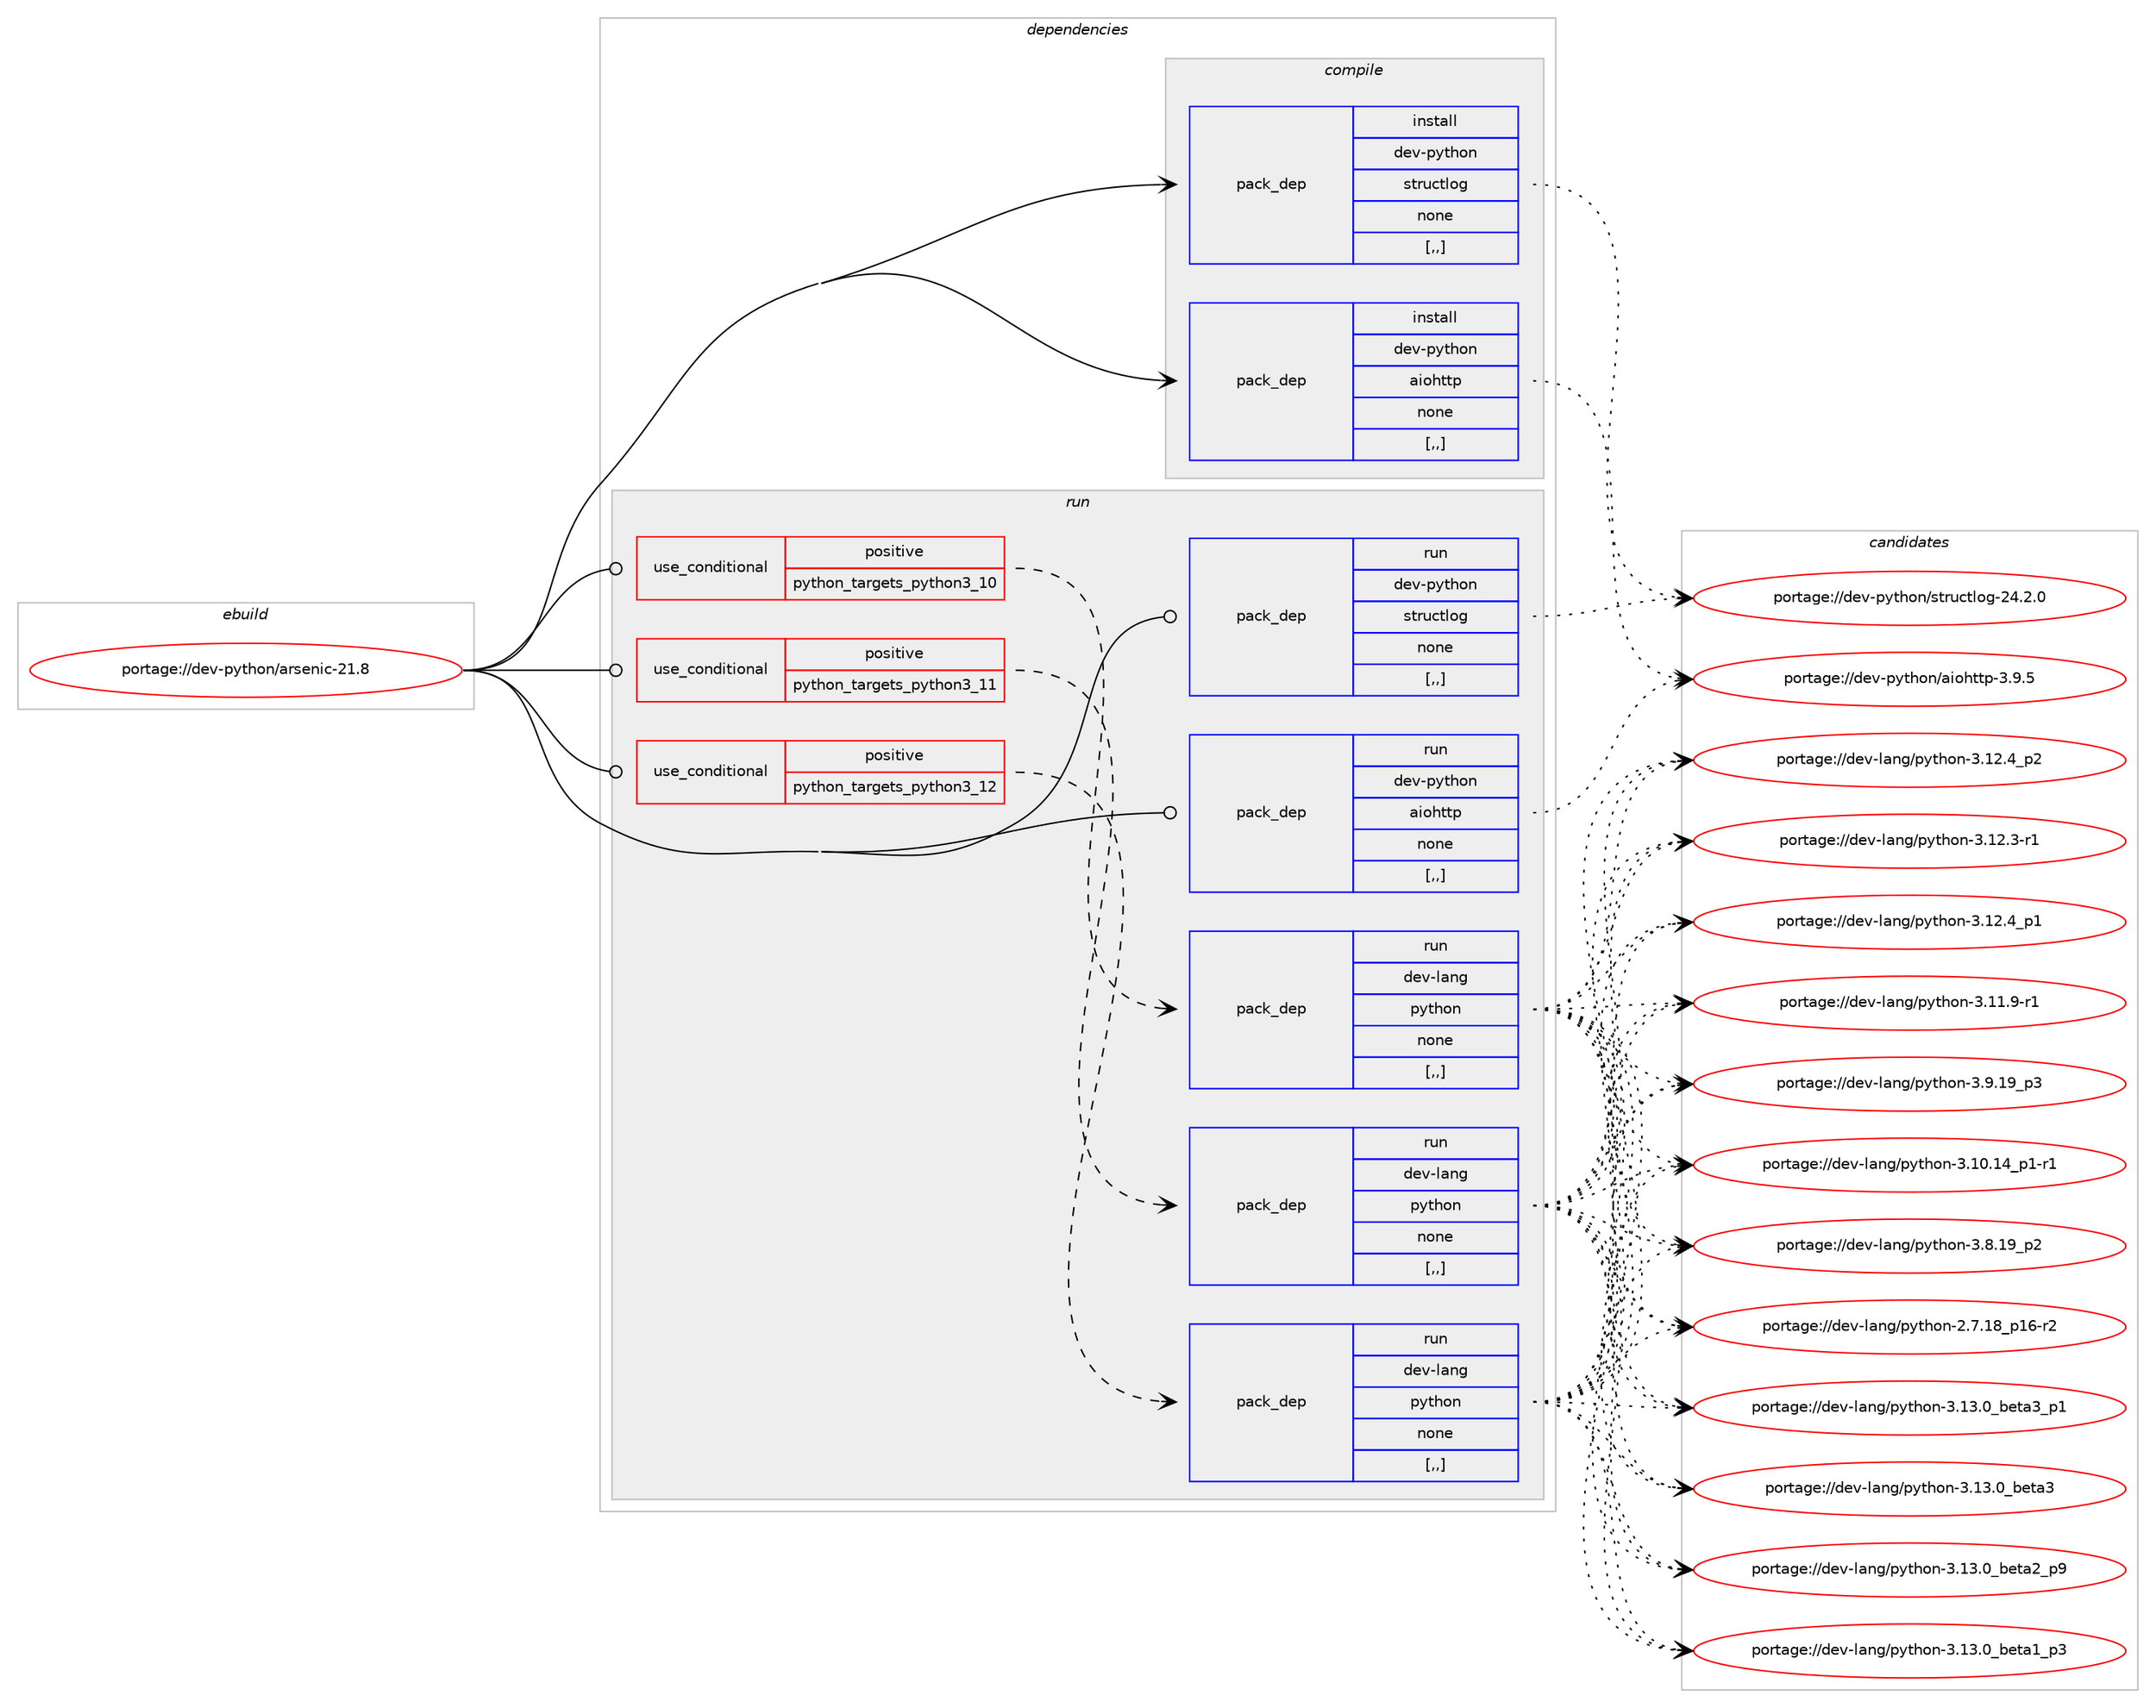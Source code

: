 digraph prolog {

# *************
# Graph options
# *************

newrank=true;
concentrate=true;
compound=true;
graph [rankdir=LR,fontname=Helvetica,fontsize=10,ranksep=1.5];#, ranksep=2.5, nodesep=0.2];
edge  [arrowhead=vee];
node  [fontname=Helvetica,fontsize=10];

# **********
# The ebuild
# **********

subgraph cluster_leftcol {
color=gray;
label=<<i>ebuild</i>>;
id [label="portage://dev-python/arsenic-21.8", color=red, width=4, href="../dev-python/arsenic-21.8.svg"];
}

# ****************
# The dependencies
# ****************

subgraph cluster_midcol {
color=gray;
label=<<i>dependencies</i>>;
subgraph cluster_compile {
fillcolor="#eeeeee";
style=filled;
label=<<i>compile</i>>;
subgraph pack109631 {
dependency141828 [label=<<TABLE BORDER="0" CELLBORDER="1" CELLSPACING="0" CELLPADDING="4" WIDTH="220"><TR><TD ROWSPAN="6" CELLPADDING="30">pack_dep</TD></TR><TR><TD WIDTH="110">install</TD></TR><TR><TD>dev-python</TD></TR><TR><TD>aiohttp</TD></TR><TR><TD>none</TD></TR><TR><TD>[,,]</TD></TR></TABLE>>, shape=none, color=blue];
}
id:e -> dependency141828:w [weight=20,style="solid",arrowhead="vee"];
subgraph pack109632 {
dependency141829 [label=<<TABLE BORDER="0" CELLBORDER="1" CELLSPACING="0" CELLPADDING="4" WIDTH="220"><TR><TD ROWSPAN="6" CELLPADDING="30">pack_dep</TD></TR><TR><TD WIDTH="110">install</TD></TR><TR><TD>dev-python</TD></TR><TR><TD>structlog</TD></TR><TR><TD>none</TD></TR><TR><TD>[,,]</TD></TR></TABLE>>, shape=none, color=blue];
}
id:e -> dependency141829:w [weight=20,style="solid",arrowhead="vee"];
}
subgraph cluster_compileandrun {
fillcolor="#eeeeee";
style=filled;
label=<<i>compile and run</i>>;
}
subgraph cluster_run {
fillcolor="#eeeeee";
style=filled;
label=<<i>run</i>>;
subgraph cond30954 {
dependency141830 [label=<<TABLE BORDER="0" CELLBORDER="1" CELLSPACING="0" CELLPADDING="4"><TR><TD ROWSPAN="3" CELLPADDING="10">use_conditional</TD></TR><TR><TD>positive</TD></TR><TR><TD>python_targets_python3_10</TD></TR></TABLE>>, shape=none, color=red];
subgraph pack109633 {
dependency141831 [label=<<TABLE BORDER="0" CELLBORDER="1" CELLSPACING="0" CELLPADDING="4" WIDTH="220"><TR><TD ROWSPAN="6" CELLPADDING="30">pack_dep</TD></TR><TR><TD WIDTH="110">run</TD></TR><TR><TD>dev-lang</TD></TR><TR><TD>python</TD></TR><TR><TD>none</TD></TR><TR><TD>[,,]</TD></TR></TABLE>>, shape=none, color=blue];
}
dependency141830:e -> dependency141831:w [weight=20,style="dashed",arrowhead="vee"];
}
id:e -> dependency141830:w [weight=20,style="solid",arrowhead="odot"];
subgraph cond30955 {
dependency141832 [label=<<TABLE BORDER="0" CELLBORDER="1" CELLSPACING="0" CELLPADDING="4"><TR><TD ROWSPAN="3" CELLPADDING="10">use_conditional</TD></TR><TR><TD>positive</TD></TR><TR><TD>python_targets_python3_11</TD></TR></TABLE>>, shape=none, color=red];
subgraph pack109634 {
dependency141833 [label=<<TABLE BORDER="0" CELLBORDER="1" CELLSPACING="0" CELLPADDING="4" WIDTH="220"><TR><TD ROWSPAN="6" CELLPADDING="30">pack_dep</TD></TR><TR><TD WIDTH="110">run</TD></TR><TR><TD>dev-lang</TD></TR><TR><TD>python</TD></TR><TR><TD>none</TD></TR><TR><TD>[,,]</TD></TR></TABLE>>, shape=none, color=blue];
}
dependency141832:e -> dependency141833:w [weight=20,style="dashed",arrowhead="vee"];
}
id:e -> dependency141832:w [weight=20,style="solid",arrowhead="odot"];
subgraph cond30956 {
dependency141834 [label=<<TABLE BORDER="0" CELLBORDER="1" CELLSPACING="0" CELLPADDING="4"><TR><TD ROWSPAN="3" CELLPADDING="10">use_conditional</TD></TR><TR><TD>positive</TD></TR><TR><TD>python_targets_python3_12</TD></TR></TABLE>>, shape=none, color=red];
subgraph pack109635 {
dependency141835 [label=<<TABLE BORDER="0" CELLBORDER="1" CELLSPACING="0" CELLPADDING="4" WIDTH="220"><TR><TD ROWSPAN="6" CELLPADDING="30">pack_dep</TD></TR><TR><TD WIDTH="110">run</TD></TR><TR><TD>dev-lang</TD></TR><TR><TD>python</TD></TR><TR><TD>none</TD></TR><TR><TD>[,,]</TD></TR></TABLE>>, shape=none, color=blue];
}
dependency141834:e -> dependency141835:w [weight=20,style="dashed",arrowhead="vee"];
}
id:e -> dependency141834:w [weight=20,style="solid",arrowhead="odot"];
subgraph pack109636 {
dependency141836 [label=<<TABLE BORDER="0" CELLBORDER="1" CELLSPACING="0" CELLPADDING="4" WIDTH="220"><TR><TD ROWSPAN="6" CELLPADDING="30">pack_dep</TD></TR><TR><TD WIDTH="110">run</TD></TR><TR><TD>dev-python</TD></TR><TR><TD>aiohttp</TD></TR><TR><TD>none</TD></TR><TR><TD>[,,]</TD></TR></TABLE>>, shape=none, color=blue];
}
id:e -> dependency141836:w [weight=20,style="solid",arrowhead="odot"];
subgraph pack109637 {
dependency141837 [label=<<TABLE BORDER="0" CELLBORDER="1" CELLSPACING="0" CELLPADDING="4" WIDTH="220"><TR><TD ROWSPAN="6" CELLPADDING="30">pack_dep</TD></TR><TR><TD WIDTH="110">run</TD></TR><TR><TD>dev-python</TD></TR><TR><TD>structlog</TD></TR><TR><TD>none</TD></TR><TR><TD>[,,]</TD></TR></TABLE>>, shape=none, color=blue];
}
id:e -> dependency141837:w [weight=20,style="solid",arrowhead="odot"];
}
}

# **************
# The candidates
# **************

subgraph cluster_choices {
rank=same;
color=gray;
label=<<i>candidates</i>>;

subgraph choice109631 {
color=black;
nodesep=1;
choice100101118451121211161041111104797105111104116116112455146574653 [label="portage://dev-python/aiohttp-3.9.5", color=red, width=4,href="../dev-python/aiohttp-3.9.5.svg"];
dependency141828:e -> choice100101118451121211161041111104797105111104116116112455146574653:w [style=dotted,weight="100"];
}
subgraph choice109632 {
color=black;
nodesep=1;
choice10010111845112121116104111110471151161141179911610811110345505246504648 [label="portage://dev-python/structlog-24.2.0", color=red, width=4,href="../dev-python/structlog-24.2.0.svg"];
dependency141829:e -> choice10010111845112121116104111110471151161141179911610811110345505246504648:w [style=dotted,weight="100"];
}
subgraph choice109633 {
color=black;
nodesep=1;
choice10010111845108971101034711212111610411111045514649514648959810111697519511249 [label="portage://dev-lang/python-3.13.0_beta3_p1", color=red, width=4,href="../dev-lang/python-3.13.0_beta3_p1.svg"];
choice1001011184510897110103471121211161041111104551464951464895981011169751 [label="portage://dev-lang/python-3.13.0_beta3", color=red, width=4,href="../dev-lang/python-3.13.0_beta3.svg"];
choice10010111845108971101034711212111610411111045514649514648959810111697509511257 [label="portage://dev-lang/python-3.13.0_beta2_p9", color=red, width=4,href="../dev-lang/python-3.13.0_beta2_p9.svg"];
choice10010111845108971101034711212111610411111045514649514648959810111697499511251 [label="portage://dev-lang/python-3.13.0_beta1_p3", color=red, width=4,href="../dev-lang/python-3.13.0_beta1_p3.svg"];
choice100101118451089711010347112121116104111110455146495046529511250 [label="portage://dev-lang/python-3.12.4_p2", color=red, width=4,href="../dev-lang/python-3.12.4_p2.svg"];
choice100101118451089711010347112121116104111110455146495046529511249 [label="portage://dev-lang/python-3.12.4_p1", color=red, width=4,href="../dev-lang/python-3.12.4_p1.svg"];
choice100101118451089711010347112121116104111110455146495046514511449 [label="portage://dev-lang/python-3.12.3-r1", color=red, width=4,href="../dev-lang/python-3.12.3-r1.svg"];
choice100101118451089711010347112121116104111110455146494946574511449 [label="portage://dev-lang/python-3.11.9-r1", color=red, width=4,href="../dev-lang/python-3.11.9-r1.svg"];
choice100101118451089711010347112121116104111110455146494846495295112494511449 [label="portage://dev-lang/python-3.10.14_p1-r1", color=red, width=4,href="../dev-lang/python-3.10.14_p1-r1.svg"];
choice100101118451089711010347112121116104111110455146574649579511251 [label="portage://dev-lang/python-3.9.19_p3", color=red, width=4,href="../dev-lang/python-3.9.19_p3.svg"];
choice100101118451089711010347112121116104111110455146564649579511250 [label="portage://dev-lang/python-3.8.19_p2", color=red, width=4,href="../dev-lang/python-3.8.19_p2.svg"];
choice100101118451089711010347112121116104111110455046554649569511249544511450 [label="portage://dev-lang/python-2.7.18_p16-r2", color=red, width=4,href="../dev-lang/python-2.7.18_p16-r2.svg"];
dependency141831:e -> choice10010111845108971101034711212111610411111045514649514648959810111697519511249:w [style=dotted,weight="100"];
dependency141831:e -> choice1001011184510897110103471121211161041111104551464951464895981011169751:w [style=dotted,weight="100"];
dependency141831:e -> choice10010111845108971101034711212111610411111045514649514648959810111697509511257:w [style=dotted,weight="100"];
dependency141831:e -> choice10010111845108971101034711212111610411111045514649514648959810111697499511251:w [style=dotted,weight="100"];
dependency141831:e -> choice100101118451089711010347112121116104111110455146495046529511250:w [style=dotted,weight="100"];
dependency141831:e -> choice100101118451089711010347112121116104111110455146495046529511249:w [style=dotted,weight="100"];
dependency141831:e -> choice100101118451089711010347112121116104111110455146495046514511449:w [style=dotted,weight="100"];
dependency141831:e -> choice100101118451089711010347112121116104111110455146494946574511449:w [style=dotted,weight="100"];
dependency141831:e -> choice100101118451089711010347112121116104111110455146494846495295112494511449:w [style=dotted,weight="100"];
dependency141831:e -> choice100101118451089711010347112121116104111110455146574649579511251:w [style=dotted,weight="100"];
dependency141831:e -> choice100101118451089711010347112121116104111110455146564649579511250:w [style=dotted,weight="100"];
dependency141831:e -> choice100101118451089711010347112121116104111110455046554649569511249544511450:w [style=dotted,weight="100"];
}
subgraph choice109634 {
color=black;
nodesep=1;
choice10010111845108971101034711212111610411111045514649514648959810111697519511249 [label="portage://dev-lang/python-3.13.0_beta3_p1", color=red, width=4,href="../dev-lang/python-3.13.0_beta3_p1.svg"];
choice1001011184510897110103471121211161041111104551464951464895981011169751 [label="portage://dev-lang/python-3.13.0_beta3", color=red, width=4,href="../dev-lang/python-3.13.0_beta3.svg"];
choice10010111845108971101034711212111610411111045514649514648959810111697509511257 [label="portage://dev-lang/python-3.13.0_beta2_p9", color=red, width=4,href="../dev-lang/python-3.13.0_beta2_p9.svg"];
choice10010111845108971101034711212111610411111045514649514648959810111697499511251 [label="portage://dev-lang/python-3.13.0_beta1_p3", color=red, width=4,href="../dev-lang/python-3.13.0_beta1_p3.svg"];
choice100101118451089711010347112121116104111110455146495046529511250 [label="portage://dev-lang/python-3.12.4_p2", color=red, width=4,href="../dev-lang/python-3.12.4_p2.svg"];
choice100101118451089711010347112121116104111110455146495046529511249 [label="portage://dev-lang/python-3.12.4_p1", color=red, width=4,href="../dev-lang/python-3.12.4_p1.svg"];
choice100101118451089711010347112121116104111110455146495046514511449 [label="portage://dev-lang/python-3.12.3-r1", color=red, width=4,href="../dev-lang/python-3.12.3-r1.svg"];
choice100101118451089711010347112121116104111110455146494946574511449 [label="portage://dev-lang/python-3.11.9-r1", color=red, width=4,href="../dev-lang/python-3.11.9-r1.svg"];
choice100101118451089711010347112121116104111110455146494846495295112494511449 [label="portage://dev-lang/python-3.10.14_p1-r1", color=red, width=4,href="../dev-lang/python-3.10.14_p1-r1.svg"];
choice100101118451089711010347112121116104111110455146574649579511251 [label="portage://dev-lang/python-3.9.19_p3", color=red, width=4,href="../dev-lang/python-3.9.19_p3.svg"];
choice100101118451089711010347112121116104111110455146564649579511250 [label="portage://dev-lang/python-3.8.19_p2", color=red, width=4,href="../dev-lang/python-3.8.19_p2.svg"];
choice100101118451089711010347112121116104111110455046554649569511249544511450 [label="portage://dev-lang/python-2.7.18_p16-r2", color=red, width=4,href="../dev-lang/python-2.7.18_p16-r2.svg"];
dependency141833:e -> choice10010111845108971101034711212111610411111045514649514648959810111697519511249:w [style=dotted,weight="100"];
dependency141833:e -> choice1001011184510897110103471121211161041111104551464951464895981011169751:w [style=dotted,weight="100"];
dependency141833:e -> choice10010111845108971101034711212111610411111045514649514648959810111697509511257:w [style=dotted,weight="100"];
dependency141833:e -> choice10010111845108971101034711212111610411111045514649514648959810111697499511251:w [style=dotted,weight="100"];
dependency141833:e -> choice100101118451089711010347112121116104111110455146495046529511250:w [style=dotted,weight="100"];
dependency141833:e -> choice100101118451089711010347112121116104111110455146495046529511249:w [style=dotted,weight="100"];
dependency141833:e -> choice100101118451089711010347112121116104111110455146495046514511449:w [style=dotted,weight="100"];
dependency141833:e -> choice100101118451089711010347112121116104111110455146494946574511449:w [style=dotted,weight="100"];
dependency141833:e -> choice100101118451089711010347112121116104111110455146494846495295112494511449:w [style=dotted,weight="100"];
dependency141833:e -> choice100101118451089711010347112121116104111110455146574649579511251:w [style=dotted,weight="100"];
dependency141833:e -> choice100101118451089711010347112121116104111110455146564649579511250:w [style=dotted,weight="100"];
dependency141833:e -> choice100101118451089711010347112121116104111110455046554649569511249544511450:w [style=dotted,weight="100"];
}
subgraph choice109635 {
color=black;
nodesep=1;
choice10010111845108971101034711212111610411111045514649514648959810111697519511249 [label="portage://dev-lang/python-3.13.0_beta3_p1", color=red, width=4,href="../dev-lang/python-3.13.0_beta3_p1.svg"];
choice1001011184510897110103471121211161041111104551464951464895981011169751 [label="portage://dev-lang/python-3.13.0_beta3", color=red, width=4,href="../dev-lang/python-3.13.0_beta3.svg"];
choice10010111845108971101034711212111610411111045514649514648959810111697509511257 [label="portage://dev-lang/python-3.13.0_beta2_p9", color=red, width=4,href="../dev-lang/python-3.13.0_beta2_p9.svg"];
choice10010111845108971101034711212111610411111045514649514648959810111697499511251 [label="portage://dev-lang/python-3.13.0_beta1_p3", color=red, width=4,href="../dev-lang/python-3.13.0_beta1_p3.svg"];
choice100101118451089711010347112121116104111110455146495046529511250 [label="portage://dev-lang/python-3.12.4_p2", color=red, width=4,href="../dev-lang/python-3.12.4_p2.svg"];
choice100101118451089711010347112121116104111110455146495046529511249 [label="portage://dev-lang/python-3.12.4_p1", color=red, width=4,href="../dev-lang/python-3.12.4_p1.svg"];
choice100101118451089711010347112121116104111110455146495046514511449 [label="portage://dev-lang/python-3.12.3-r1", color=red, width=4,href="../dev-lang/python-3.12.3-r1.svg"];
choice100101118451089711010347112121116104111110455146494946574511449 [label="portage://dev-lang/python-3.11.9-r1", color=red, width=4,href="../dev-lang/python-3.11.9-r1.svg"];
choice100101118451089711010347112121116104111110455146494846495295112494511449 [label="portage://dev-lang/python-3.10.14_p1-r1", color=red, width=4,href="../dev-lang/python-3.10.14_p1-r1.svg"];
choice100101118451089711010347112121116104111110455146574649579511251 [label="portage://dev-lang/python-3.9.19_p3", color=red, width=4,href="../dev-lang/python-3.9.19_p3.svg"];
choice100101118451089711010347112121116104111110455146564649579511250 [label="portage://dev-lang/python-3.8.19_p2", color=red, width=4,href="../dev-lang/python-3.8.19_p2.svg"];
choice100101118451089711010347112121116104111110455046554649569511249544511450 [label="portage://dev-lang/python-2.7.18_p16-r2", color=red, width=4,href="../dev-lang/python-2.7.18_p16-r2.svg"];
dependency141835:e -> choice10010111845108971101034711212111610411111045514649514648959810111697519511249:w [style=dotted,weight="100"];
dependency141835:e -> choice1001011184510897110103471121211161041111104551464951464895981011169751:w [style=dotted,weight="100"];
dependency141835:e -> choice10010111845108971101034711212111610411111045514649514648959810111697509511257:w [style=dotted,weight="100"];
dependency141835:e -> choice10010111845108971101034711212111610411111045514649514648959810111697499511251:w [style=dotted,weight="100"];
dependency141835:e -> choice100101118451089711010347112121116104111110455146495046529511250:w [style=dotted,weight="100"];
dependency141835:e -> choice100101118451089711010347112121116104111110455146495046529511249:w [style=dotted,weight="100"];
dependency141835:e -> choice100101118451089711010347112121116104111110455146495046514511449:w [style=dotted,weight="100"];
dependency141835:e -> choice100101118451089711010347112121116104111110455146494946574511449:w [style=dotted,weight="100"];
dependency141835:e -> choice100101118451089711010347112121116104111110455146494846495295112494511449:w [style=dotted,weight="100"];
dependency141835:e -> choice100101118451089711010347112121116104111110455146574649579511251:w [style=dotted,weight="100"];
dependency141835:e -> choice100101118451089711010347112121116104111110455146564649579511250:w [style=dotted,weight="100"];
dependency141835:e -> choice100101118451089711010347112121116104111110455046554649569511249544511450:w [style=dotted,weight="100"];
}
subgraph choice109636 {
color=black;
nodesep=1;
choice100101118451121211161041111104797105111104116116112455146574653 [label="portage://dev-python/aiohttp-3.9.5", color=red, width=4,href="../dev-python/aiohttp-3.9.5.svg"];
dependency141836:e -> choice100101118451121211161041111104797105111104116116112455146574653:w [style=dotted,weight="100"];
}
subgraph choice109637 {
color=black;
nodesep=1;
choice10010111845112121116104111110471151161141179911610811110345505246504648 [label="portage://dev-python/structlog-24.2.0", color=red, width=4,href="../dev-python/structlog-24.2.0.svg"];
dependency141837:e -> choice10010111845112121116104111110471151161141179911610811110345505246504648:w [style=dotted,weight="100"];
}
}

}

